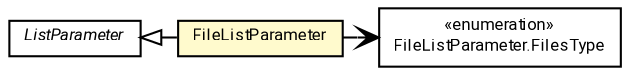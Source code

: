 #!/usr/local/bin/dot
#
# Class diagram 
# Generated by UMLGraph version R5_7_2-60-g0e99a6 (http://www.spinellis.gr/umlgraph/)
#

digraph G {
	graph [fontnames="svg"]
	edge [fontname="Roboto",fontsize=7,labelfontname="Roboto",labelfontsize=7,color="black"];
	node [fontname="Roboto",fontcolor="black",fontsize=8,shape=plaintext,margin=0,width=0,height=0];
	nodesep=0.15;
	ranksep=0.25;
	rankdir=LR;
	// de.lmu.ifi.dbs.elki.utilities.optionhandling.parameters.FileListParameter
	c4359196 [label=<<table title="de.lmu.ifi.dbs.elki.utilities.optionhandling.parameters.FileListParameter" border="0" cellborder="1" cellspacing="0" cellpadding="2" bgcolor="lemonChiffon" href="FileListParameter.html" target="_parent">
		<tr><td><table border="0" cellspacing="0" cellpadding="1">
		<tr><td align="center" balign="center"> <font face="Roboto">FileListParameter</font> </td></tr>
		</table></td></tr>
		</table>>, URL="FileListParameter.html"];
	// de.lmu.ifi.dbs.elki.utilities.optionhandling.parameters.FileListParameter.FilesType
	c4359197 [label=<<table title="de.lmu.ifi.dbs.elki.utilities.optionhandling.parameters.FileListParameter.FilesType" border="0" cellborder="1" cellspacing="0" cellpadding="2" href="FileListParameter.FilesType.html" target="_parent">
		<tr><td><table border="0" cellspacing="0" cellpadding="1">
		<tr><td align="center" balign="center"> &#171;enumeration&#187; </td></tr>
		<tr><td align="center" balign="center"> <font face="Roboto">FileListParameter.FilesType</font> </td></tr>
		</table></td></tr>
		</table>>, URL="FileListParameter.FilesType.html"];
	// de.lmu.ifi.dbs.elki.utilities.optionhandling.parameters.ListParameter<THIS extends de.lmu.ifi.dbs.elki.utilities.optionhandling.parameters.ListParameter<THIS, T>, T>
	c4359205 [label=<<table title="de.lmu.ifi.dbs.elki.utilities.optionhandling.parameters.ListParameter" border="0" cellborder="1" cellspacing="0" cellpadding="2" href="ListParameter.html" target="_parent">
		<tr><td><table border="0" cellspacing="0" cellpadding="1">
		<tr><td align="center" balign="center"> <font face="Roboto"><i>ListParameter</i></font> </td></tr>
		</table></td></tr>
		</table>>, URL="ListParameter.html"];
	// de.lmu.ifi.dbs.elki.utilities.optionhandling.parameters.FileListParameter extends de.lmu.ifi.dbs.elki.utilities.optionhandling.parameters.ListParameter<THIS extends de.lmu.ifi.dbs.elki.utilities.optionhandling.parameters.ListParameter<THIS, T>, T>
	c4359205 -> c4359196 [arrowtail=empty,dir=back,weight=10];
	// de.lmu.ifi.dbs.elki.utilities.optionhandling.parameters.FileListParameter navassoc de.lmu.ifi.dbs.elki.utilities.optionhandling.parameters.FileListParameter.FilesType
	c4359196 -> c4359197 [arrowhead=open,weight=1];
}


